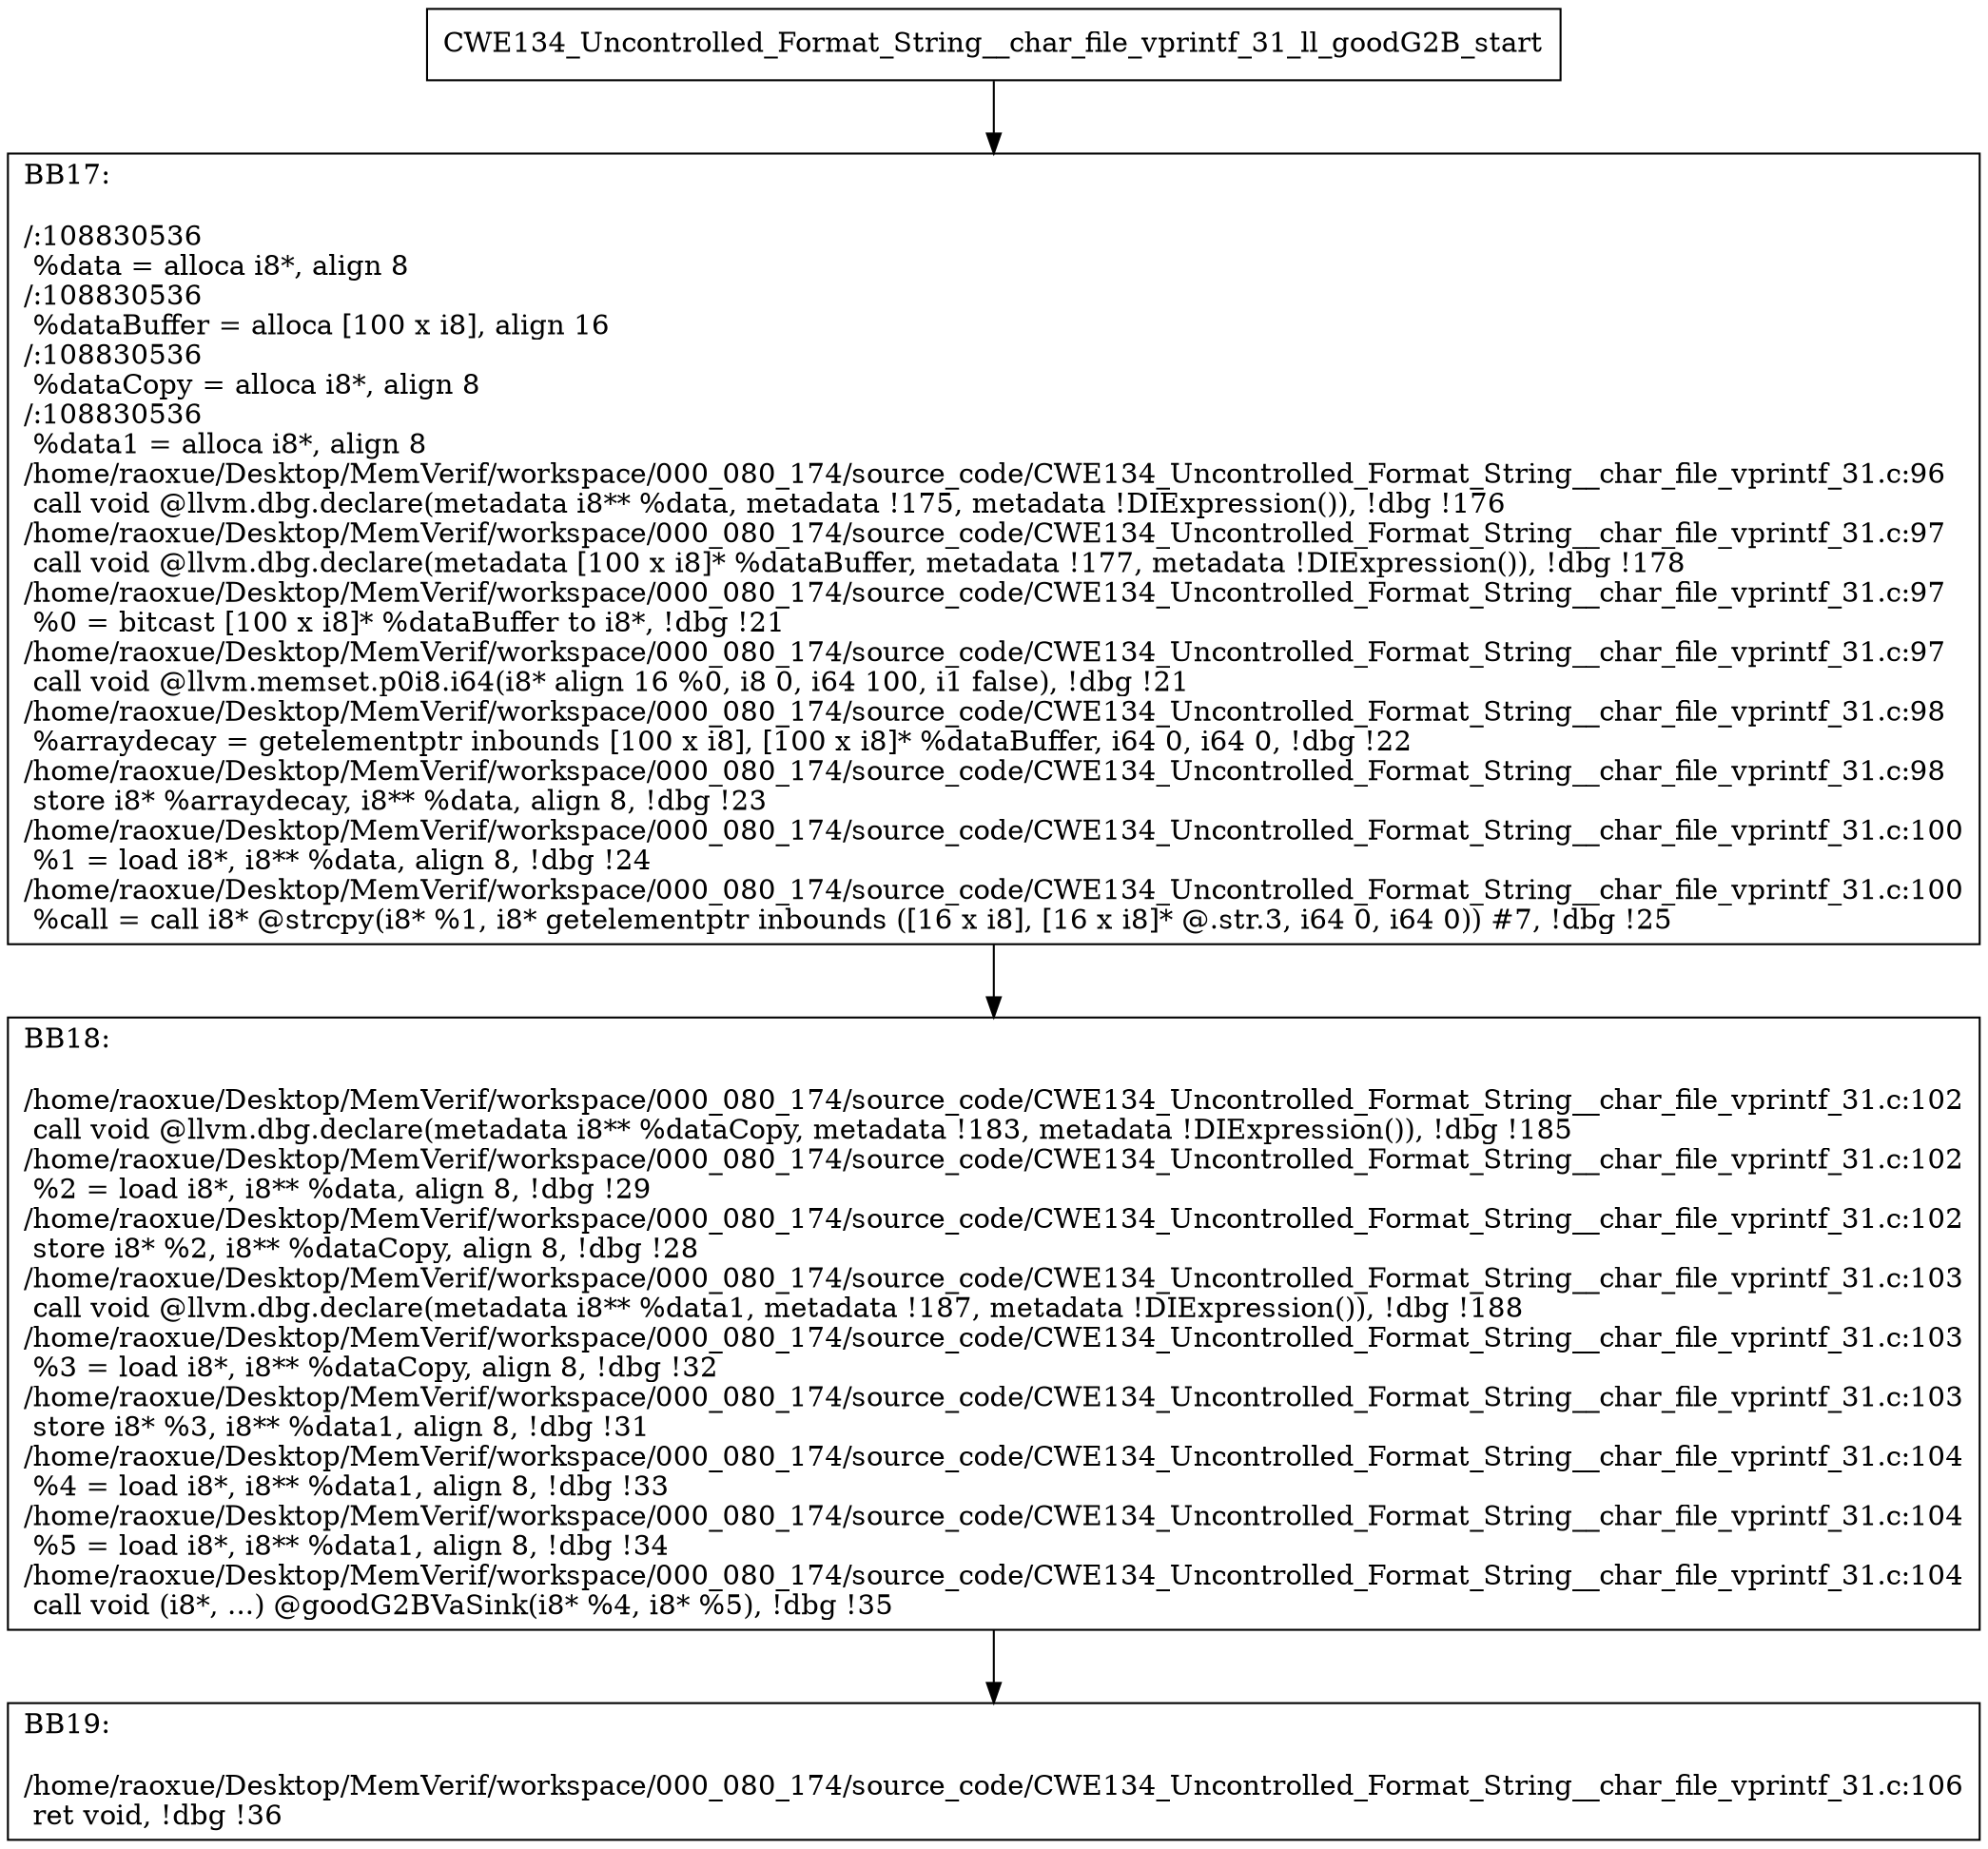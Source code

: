 digraph "CFG for'CWE134_Uncontrolled_Format_String__char_file_vprintf_31_ll_goodG2B' function" {
	BBCWE134_Uncontrolled_Format_String__char_file_vprintf_31_ll_goodG2B_start[shape=record,label="{CWE134_Uncontrolled_Format_String__char_file_vprintf_31_ll_goodG2B_start}"];
	BBCWE134_Uncontrolled_Format_String__char_file_vprintf_31_ll_goodG2B_start-> CWE134_Uncontrolled_Format_String__char_file_vprintf_31_ll_goodG2BBB17;
	CWE134_Uncontrolled_Format_String__char_file_vprintf_31_ll_goodG2BBB17 [shape=record, label="{BB17:\l\l/:108830536\l
  %data = alloca i8*, align 8\l
/:108830536\l
  %dataBuffer = alloca [100 x i8], align 16\l
/:108830536\l
  %dataCopy = alloca i8*, align 8\l
/:108830536\l
  %data1 = alloca i8*, align 8\l
/home/raoxue/Desktop/MemVerif/workspace/000_080_174/source_code/CWE134_Uncontrolled_Format_String__char_file_vprintf_31.c:96\l
  call void @llvm.dbg.declare(metadata i8** %data, metadata !175, metadata !DIExpression()), !dbg !176\l
/home/raoxue/Desktop/MemVerif/workspace/000_080_174/source_code/CWE134_Uncontrolled_Format_String__char_file_vprintf_31.c:97\l
  call void @llvm.dbg.declare(metadata [100 x i8]* %dataBuffer, metadata !177, metadata !DIExpression()), !dbg !178\l
/home/raoxue/Desktop/MemVerif/workspace/000_080_174/source_code/CWE134_Uncontrolled_Format_String__char_file_vprintf_31.c:97\l
  %0 = bitcast [100 x i8]* %dataBuffer to i8*, !dbg !21\l
/home/raoxue/Desktop/MemVerif/workspace/000_080_174/source_code/CWE134_Uncontrolled_Format_String__char_file_vprintf_31.c:97\l
  call void @llvm.memset.p0i8.i64(i8* align 16 %0, i8 0, i64 100, i1 false), !dbg !21\l
/home/raoxue/Desktop/MemVerif/workspace/000_080_174/source_code/CWE134_Uncontrolled_Format_String__char_file_vprintf_31.c:98\l
  %arraydecay = getelementptr inbounds [100 x i8], [100 x i8]* %dataBuffer, i64 0, i64 0, !dbg !22\l
/home/raoxue/Desktop/MemVerif/workspace/000_080_174/source_code/CWE134_Uncontrolled_Format_String__char_file_vprintf_31.c:98\l
  store i8* %arraydecay, i8** %data, align 8, !dbg !23\l
/home/raoxue/Desktop/MemVerif/workspace/000_080_174/source_code/CWE134_Uncontrolled_Format_String__char_file_vprintf_31.c:100\l
  %1 = load i8*, i8** %data, align 8, !dbg !24\l
/home/raoxue/Desktop/MemVerif/workspace/000_080_174/source_code/CWE134_Uncontrolled_Format_String__char_file_vprintf_31.c:100\l
  %call = call i8* @strcpy(i8* %1, i8* getelementptr inbounds ([16 x i8], [16 x i8]* @.str.3, i64 0, i64 0)) #7, !dbg !25\l
}"];
	CWE134_Uncontrolled_Format_String__char_file_vprintf_31_ll_goodG2BBB17-> CWE134_Uncontrolled_Format_String__char_file_vprintf_31_ll_goodG2BBB18;
	CWE134_Uncontrolled_Format_String__char_file_vprintf_31_ll_goodG2BBB18 [shape=record, label="{BB18:\l\l/home/raoxue/Desktop/MemVerif/workspace/000_080_174/source_code/CWE134_Uncontrolled_Format_String__char_file_vprintf_31.c:102\l
  call void @llvm.dbg.declare(metadata i8** %dataCopy, metadata !183, metadata !DIExpression()), !dbg !185\l
/home/raoxue/Desktop/MemVerif/workspace/000_080_174/source_code/CWE134_Uncontrolled_Format_String__char_file_vprintf_31.c:102\l
  %2 = load i8*, i8** %data, align 8, !dbg !29\l
/home/raoxue/Desktop/MemVerif/workspace/000_080_174/source_code/CWE134_Uncontrolled_Format_String__char_file_vprintf_31.c:102\l
  store i8* %2, i8** %dataCopy, align 8, !dbg !28\l
/home/raoxue/Desktop/MemVerif/workspace/000_080_174/source_code/CWE134_Uncontrolled_Format_String__char_file_vprintf_31.c:103\l
  call void @llvm.dbg.declare(metadata i8** %data1, metadata !187, metadata !DIExpression()), !dbg !188\l
/home/raoxue/Desktop/MemVerif/workspace/000_080_174/source_code/CWE134_Uncontrolled_Format_String__char_file_vprintf_31.c:103\l
  %3 = load i8*, i8** %dataCopy, align 8, !dbg !32\l
/home/raoxue/Desktop/MemVerif/workspace/000_080_174/source_code/CWE134_Uncontrolled_Format_String__char_file_vprintf_31.c:103\l
  store i8* %3, i8** %data1, align 8, !dbg !31\l
/home/raoxue/Desktop/MemVerif/workspace/000_080_174/source_code/CWE134_Uncontrolled_Format_String__char_file_vprintf_31.c:104\l
  %4 = load i8*, i8** %data1, align 8, !dbg !33\l
/home/raoxue/Desktop/MemVerif/workspace/000_080_174/source_code/CWE134_Uncontrolled_Format_String__char_file_vprintf_31.c:104\l
  %5 = load i8*, i8** %data1, align 8, !dbg !34\l
/home/raoxue/Desktop/MemVerif/workspace/000_080_174/source_code/CWE134_Uncontrolled_Format_String__char_file_vprintf_31.c:104\l
  call void (i8*, ...) @goodG2BVaSink(i8* %4, i8* %5), !dbg !35\l
}"];
	CWE134_Uncontrolled_Format_String__char_file_vprintf_31_ll_goodG2BBB18-> CWE134_Uncontrolled_Format_String__char_file_vprintf_31_ll_goodG2BBB19;
	CWE134_Uncontrolled_Format_String__char_file_vprintf_31_ll_goodG2BBB19 [shape=record, label="{BB19:\l\l/home/raoxue/Desktop/MemVerif/workspace/000_080_174/source_code/CWE134_Uncontrolled_Format_String__char_file_vprintf_31.c:106\l
  ret void, !dbg !36\l
}"];
}
